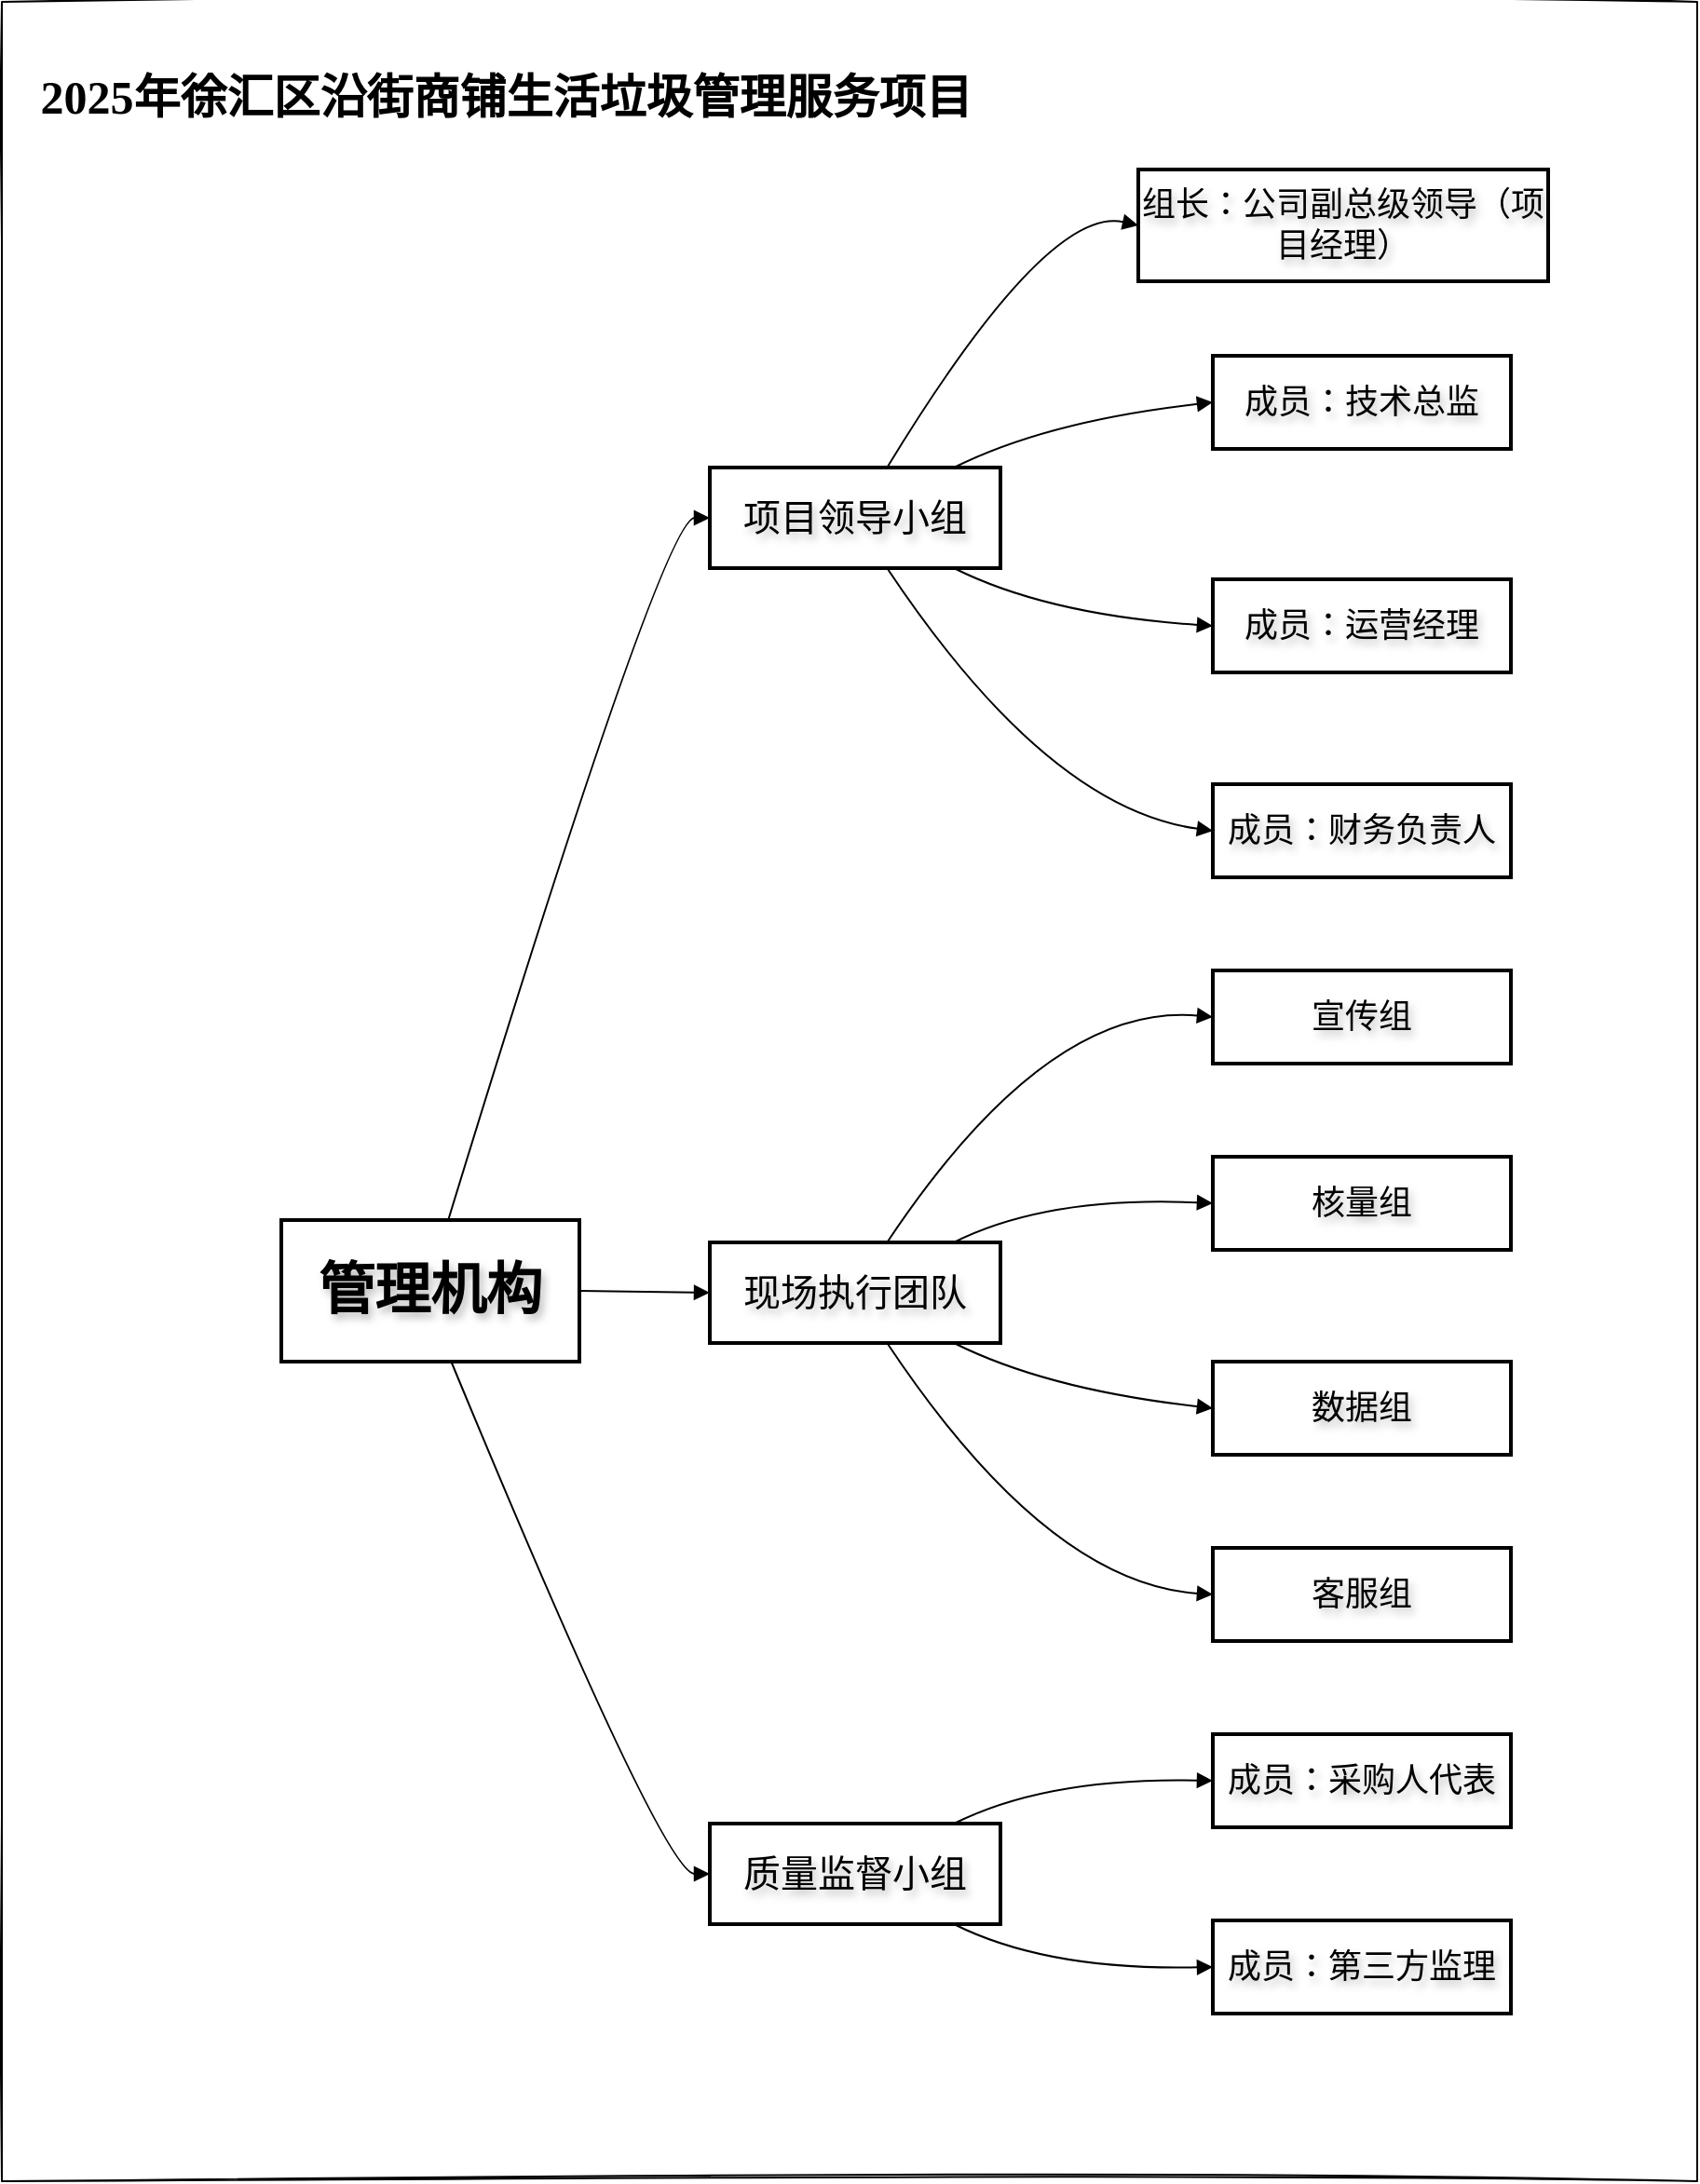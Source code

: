<mxfile version="26.2.12">
  <diagram id="C5RBs43oDa-KdzZeNtuy" name="Page-1">
    <mxGraphModel dx="1648" dy="2138" grid="1" gridSize="10" guides="1" tooltips="1" connect="1" arrows="1" fold="1" page="1" pageScale="1" pageWidth="827" pageHeight="1169" math="0" shadow="0">
      <root>
        <mxCell id="WIyWlLk6GJQsqaUBKTNV-0" />
        <mxCell id="WIyWlLk6GJQsqaUBKTNV-1" parent="WIyWlLk6GJQsqaUBKTNV-0" />
        <mxCell id="42EEFeFm0QrcEyeCjbr3-292" value="&lt;div&gt;&lt;b&gt;&lt;font style=&quot;font-size: 25px;&quot;&gt;&lt;br&gt;&lt;/font&gt;&lt;/b&gt;&lt;/div&gt;&lt;div&gt;&lt;b style=&quot;background-color: transparent;&quot;&gt;&lt;font style=&quot;font-size: 25px;&quot;&gt;&amp;nbsp; &amp;nbsp;2025年徐汇区沿街商铺生活垃圾管理服务项目&lt;/font&gt;&lt;/b&gt;&lt;br&gt;&lt;/div&gt;" style="rounded=0;whiteSpace=wrap;html=1;sketch=1;hachureGap=4;jiggle=2;curveFitting=1;fontFamily=Verdana;verticalAlign=top;align=left;fontSize=20;fontColor=#000000;" vertex="1" parent="WIyWlLk6GJQsqaUBKTNV-1">
          <mxGeometry x="400" y="-130" width="910" height="1170" as="geometry" />
        </mxCell>
        <mxCell id="42EEFeFm0QrcEyeCjbr3-265" value="管理机构" style="whiteSpace=wrap;strokeWidth=2;hachureGap=4;fontFamily=Architects Daughter;fontSource=https%3A%2F%2Ffonts.googleapis.com%2Fcss%3Ffamily%3DArchitects%2BDaughter;fontSize=30;fontStyle=1;textShadow=1;" vertex="1" parent="WIyWlLk6GJQsqaUBKTNV-1">
          <mxGeometry x="550" y="524" width="160" height="76" as="geometry" />
        </mxCell>
        <mxCell id="42EEFeFm0QrcEyeCjbr3-266" value="项目领导小组" style="whiteSpace=wrap;strokeWidth=2;hachureGap=4;fontFamily=Architects Daughter;fontSource=https%3A%2F%2Ffonts.googleapis.com%2Fcss%3Ffamily%3DArchitects%2BDaughter;fontSize=20;fontStyle=0;textShadow=1;" vertex="1" parent="WIyWlLk6GJQsqaUBKTNV-1">
          <mxGeometry x="780" y="120" width="156" height="54" as="geometry" />
        </mxCell>
        <mxCell id="42EEFeFm0QrcEyeCjbr3-267" value="现场执行团队" style="whiteSpace=wrap;strokeWidth=2;hachureGap=4;fontFamily=Architects Daughter;fontSource=https%3A%2F%2Ffonts.googleapis.com%2Fcss%3Ffamily%3DArchitects%2BDaughter;fontSize=20;fontStyle=0;textShadow=1;" vertex="1" parent="WIyWlLk6GJQsqaUBKTNV-1">
          <mxGeometry x="780" y="536" width="156" height="54" as="geometry" />
        </mxCell>
        <mxCell id="42EEFeFm0QrcEyeCjbr3-268" value="质量监督小组" style="whiteSpace=wrap;strokeWidth=2;hachureGap=4;fontFamily=Architects Daughter;fontSource=https%3A%2F%2Ffonts.googleapis.com%2Fcss%3Ffamily%3DArchitects%2BDaughter;fontSize=20;fontStyle=0;textShadow=1;" vertex="1" parent="WIyWlLk6GJQsqaUBKTNV-1">
          <mxGeometry x="780" y="848" width="156" height="54" as="geometry" />
        </mxCell>
        <mxCell id="42EEFeFm0QrcEyeCjbr3-269" value="组长：公司副总级领导（项目经理）" style="whiteSpace=wrap;strokeWidth=2;hachureGap=4;fontFamily=Architects Daughter;fontSource=https%3A%2F%2Ffonts.googleapis.com%2Fcss%3Ffamily%3DArchitects%2BDaughter;fontSize=18;fontStyle=0;textShadow=1;" vertex="1" parent="WIyWlLk6GJQsqaUBKTNV-1">
          <mxGeometry x="1010" y="-40" width="220" height="60" as="geometry" />
        </mxCell>
        <mxCell id="42EEFeFm0QrcEyeCjbr3-270" value="成员：技术总监" style="whiteSpace=wrap;strokeWidth=2;hachureGap=4;fontFamily=Architects Daughter;fontSource=https%3A%2F%2Ffonts.googleapis.com%2Fcss%3Ffamily%3DArchitects%2BDaughter;fontSize=18;fontStyle=0;textShadow=1;" vertex="1" parent="WIyWlLk6GJQsqaUBKTNV-1">
          <mxGeometry x="1050" y="60" width="160" height="50" as="geometry" />
        </mxCell>
        <mxCell id="42EEFeFm0QrcEyeCjbr3-271" value="成员：运营经理" style="whiteSpace=wrap;strokeWidth=2;hachureGap=4;fontFamily=Architects Daughter;fontSource=https%3A%2F%2Ffonts.googleapis.com%2Fcss%3Ffamily%3DArchitects%2BDaughter;fontSize=18;fontStyle=0;textShadow=1;" vertex="1" parent="WIyWlLk6GJQsqaUBKTNV-1">
          <mxGeometry x="1050" y="180" width="160" height="50" as="geometry" />
        </mxCell>
        <mxCell id="42EEFeFm0QrcEyeCjbr3-272" value="成员：财务负责人" style="whiteSpace=wrap;strokeWidth=2;hachureGap=4;fontFamily=Architects Daughter;fontSource=https%3A%2F%2Ffonts.googleapis.com%2Fcss%3Ffamily%3DArchitects%2BDaughter;fontSize=18;fontStyle=0;textShadow=1;" vertex="1" parent="WIyWlLk6GJQsqaUBKTNV-1">
          <mxGeometry x="1050" y="290" width="160" height="50" as="geometry" />
        </mxCell>
        <mxCell id="42EEFeFm0QrcEyeCjbr3-273" value="宣传组" style="whiteSpace=wrap;strokeWidth=2;hachureGap=4;fontFamily=Architects Daughter;fontSource=https%3A%2F%2Ffonts.googleapis.com%2Fcss%3Ffamily%3DArchitects%2BDaughter;fontSize=18;fontStyle=0;textShadow=1;" vertex="1" parent="WIyWlLk6GJQsqaUBKTNV-1">
          <mxGeometry x="1050" y="390" width="160" height="50" as="geometry" />
        </mxCell>
        <mxCell id="42EEFeFm0QrcEyeCjbr3-274" value="核量组" style="whiteSpace=wrap;strokeWidth=2;hachureGap=4;fontFamily=Architects Daughter;fontSource=https%3A%2F%2Ffonts.googleapis.com%2Fcss%3Ffamily%3DArchitects%2BDaughter;fontSize=18;fontStyle=0;textShadow=1;" vertex="1" parent="WIyWlLk6GJQsqaUBKTNV-1">
          <mxGeometry x="1050" y="490" width="160" height="50" as="geometry" />
        </mxCell>
        <mxCell id="42EEFeFm0QrcEyeCjbr3-275" value="数据组" style="whiteSpace=wrap;strokeWidth=2;hachureGap=4;fontFamily=Architects Daughter;fontSource=https%3A%2F%2Ffonts.googleapis.com%2Fcss%3Ffamily%3DArchitects%2BDaughter;fontSize=18;fontStyle=0;textShadow=1;" vertex="1" parent="WIyWlLk6GJQsqaUBKTNV-1">
          <mxGeometry x="1050" y="600" width="160" height="50" as="geometry" />
        </mxCell>
        <mxCell id="42EEFeFm0QrcEyeCjbr3-276" value="客服组" style="whiteSpace=wrap;strokeWidth=2;hachureGap=4;fontFamily=Architects Daughter;fontSource=https%3A%2F%2Ffonts.googleapis.com%2Fcss%3Ffamily%3DArchitects%2BDaughter;fontSize=18;fontStyle=0;textShadow=1;" vertex="1" parent="WIyWlLk6GJQsqaUBKTNV-1">
          <mxGeometry x="1050" y="700" width="160" height="50" as="geometry" />
        </mxCell>
        <mxCell id="42EEFeFm0QrcEyeCjbr3-277" value="成员：采购人代表" style="whiteSpace=wrap;strokeWidth=2;hachureGap=4;fontFamily=Architects Daughter;fontSource=https%3A%2F%2Ffonts.googleapis.com%2Fcss%3Ffamily%3DArchitects%2BDaughter;fontSize=18;fontStyle=0;textShadow=1;" vertex="1" parent="WIyWlLk6GJQsqaUBKTNV-1">
          <mxGeometry x="1050" y="800" width="160" height="50" as="geometry" />
        </mxCell>
        <mxCell id="42EEFeFm0QrcEyeCjbr3-278" value="成员：第三方监理" style="whiteSpace=wrap;strokeWidth=2;hachureGap=4;fontFamily=Architects Daughter;fontSource=https%3A%2F%2Ffonts.googleapis.com%2Fcss%3Ffamily%3DArchitects%2BDaughter;fontSize=18;fontStyle=0;textShadow=1;" vertex="1" parent="WIyWlLk6GJQsqaUBKTNV-1">
          <mxGeometry x="1050" y="900" width="160" height="50" as="geometry" />
        </mxCell>
        <mxCell id="42EEFeFm0QrcEyeCjbr3-279" value="" style="curved=1;startArrow=none;endArrow=block;exitX=0.56;exitY=0;entryX=0;entryY=0.5;rounded=0;hachureGap=4;fontFamily=Architects Daughter;fontSource=https%3A%2F%2Ffonts.googleapis.com%2Fcss%3Ffamily%3DArchitects%2BDaughter;fontSize=20;fontStyle=0;textShadow=1;" edge="1" parent="WIyWlLk6GJQsqaUBKTNV-1" source="42EEFeFm0QrcEyeCjbr3-265" target="42EEFeFm0QrcEyeCjbr3-266">
          <mxGeometry relative="1" as="geometry">
            <Array as="points">
              <mxPoint x="755" y="147" />
            </Array>
          </mxGeometry>
        </mxCell>
        <mxCell id="42EEFeFm0QrcEyeCjbr3-280" value="" style="curved=1;startArrow=none;endArrow=block;exitX=1;exitY=0.5;entryX=0;entryY=0.5;rounded=0;hachureGap=4;fontFamily=Architects Daughter;fontSource=https%3A%2F%2Ffonts.googleapis.com%2Fcss%3Ffamily%3DArchitects%2BDaughter;fontSize=20;fontStyle=0;textShadow=1;" edge="1" parent="WIyWlLk6GJQsqaUBKTNV-1" source="42EEFeFm0QrcEyeCjbr3-265" target="42EEFeFm0QrcEyeCjbr3-267">
          <mxGeometry relative="1" as="geometry">
            <Array as="points" />
          </mxGeometry>
        </mxCell>
        <mxCell id="42EEFeFm0QrcEyeCjbr3-281" value="" style="curved=1;startArrow=none;endArrow=block;exitX=0.57;exitY=1;entryX=0;entryY=0.5;rounded=0;hachureGap=4;fontFamily=Architects Daughter;fontSource=https%3A%2F%2Ffonts.googleapis.com%2Fcss%3Ffamily%3DArchitects%2BDaughter;fontSize=20;fontStyle=0;textShadow=1;" edge="1" parent="WIyWlLk6GJQsqaUBKTNV-1" source="42EEFeFm0QrcEyeCjbr3-265" target="42EEFeFm0QrcEyeCjbr3-268">
          <mxGeometry relative="1" as="geometry">
            <Array as="points">
              <mxPoint x="755" y="875" />
            </Array>
          </mxGeometry>
        </mxCell>
        <mxCell id="42EEFeFm0QrcEyeCjbr3-282" value="" style="curved=1;startArrow=none;endArrow=block;exitX=0.61;exitY=0;entryX=0;entryY=0.5;rounded=0;hachureGap=4;fontFamily=Architects Daughter;fontSource=https%3A%2F%2Ffonts.googleapis.com%2Fcss%3Ffamily%3DArchitects%2BDaughter;fontSize=20;fontStyle=0;textShadow=1;" edge="1" parent="WIyWlLk6GJQsqaUBKTNV-1" source="42EEFeFm0QrcEyeCjbr3-266" target="42EEFeFm0QrcEyeCjbr3-269">
          <mxGeometry relative="1" as="geometry">
            <Array as="points">
              <mxPoint x="961" y="-21" />
            </Array>
          </mxGeometry>
        </mxCell>
        <mxCell id="42EEFeFm0QrcEyeCjbr3-283" value="" style="curved=1;startArrow=none;endArrow=block;exitX=0.84;exitY=0;entryX=0;entryY=0.5;rounded=0;hachureGap=4;fontFamily=Architects Daughter;fontSource=https%3A%2F%2Ffonts.googleapis.com%2Fcss%3Ffamily%3DArchitects%2BDaughter;fontSize=20;fontStyle=0;textShadow=1;" edge="1" parent="WIyWlLk6GJQsqaUBKTNV-1" source="42EEFeFm0QrcEyeCjbr3-266" target="42EEFeFm0QrcEyeCjbr3-270">
          <mxGeometry relative="1" as="geometry">
            <Array as="points">
              <mxPoint x="961" y="95" />
            </Array>
          </mxGeometry>
        </mxCell>
        <mxCell id="42EEFeFm0QrcEyeCjbr3-284" value="" style="curved=1;startArrow=none;endArrow=block;exitX=0.84;exitY=1;entryX=0;entryY=0.5;rounded=0;hachureGap=4;fontFamily=Architects Daughter;fontSource=https%3A%2F%2Ffonts.googleapis.com%2Fcss%3Ffamily%3DArchitects%2BDaughter;fontSize=20;fontStyle=0;textShadow=1;" edge="1" parent="WIyWlLk6GJQsqaUBKTNV-1" source="42EEFeFm0QrcEyeCjbr3-266" target="42EEFeFm0QrcEyeCjbr3-271">
          <mxGeometry relative="1" as="geometry">
            <Array as="points">
              <mxPoint x="961" y="199" />
            </Array>
          </mxGeometry>
        </mxCell>
        <mxCell id="42EEFeFm0QrcEyeCjbr3-285" value="" style="curved=1;startArrow=none;endArrow=block;exitX=0.61;exitY=1;entryX=0;entryY=0.5;rounded=0;hachureGap=4;fontFamily=Architects Daughter;fontSource=https%3A%2F%2Ffonts.googleapis.com%2Fcss%3Ffamily%3DArchitects%2BDaughter;fontSize=20;fontStyle=0;textShadow=1;" edge="1" parent="WIyWlLk6GJQsqaUBKTNV-1" source="42EEFeFm0QrcEyeCjbr3-266" target="42EEFeFm0QrcEyeCjbr3-272">
          <mxGeometry relative="1" as="geometry">
            <Array as="points">
              <mxPoint x="961" y="303" />
            </Array>
          </mxGeometry>
        </mxCell>
        <mxCell id="42EEFeFm0QrcEyeCjbr3-286" value="" style="curved=1;startArrow=none;endArrow=block;exitX=0.61;exitY=0;entryX=0;entryY=0.5;rounded=0;hachureGap=4;fontFamily=Architects Daughter;fontSource=https%3A%2F%2Ffonts.googleapis.com%2Fcss%3Ffamily%3DArchitects%2BDaughter;fontSize=20;fontStyle=0;textShadow=1;" edge="1" parent="WIyWlLk6GJQsqaUBKTNV-1" source="42EEFeFm0QrcEyeCjbr3-267" target="42EEFeFm0QrcEyeCjbr3-273">
          <mxGeometry relative="1" as="geometry">
            <Array as="points">
              <mxPoint x="961" y="407" />
            </Array>
          </mxGeometry>
        </mxCell>
        <mxCell id="42EEFeFm0QrcEyeCjbr3-287" value="" style="curved=1;startArrow=none;endArrow=block;exitX=0.84;exitY=0;entryX=0;entryY=0.5;rounded=0;hachureGap=4;fontFamily=Architects Daughter;fontSource=https%3A%2F%2Ffonts.googleapis.com%2Fcss%3Ffamily%3DArchitects%2BDaughter;fontSize=20;fontStyle=0;textShadow=1;" edge="1" parent="WIyWlLk6GJQsqaUBKTNV-1" source="42EEFeFm0QrcEyeCjbr3-267" target="42EEFeFm0QrcEyeCjbr3-274">
          <mxGeometry relative="1" as="geometry">
            <Array as="points">
              <mxPoint x="961" y="511" />
            </Array>
          </mxGeometry>
        </mxCell>
        <mxCell id="42EEFeFm0QrcEyeCjbr3-288" value="" style="curved=1;startArrow=none;endArrow=block;exitX=0.84;exitY=1;entryX=0;entryY=0.5;rounded=0;hachureGap=4;fontFamily=Architects Daughter;fontSource=https%3A%2F%2Ffonts.googleapis.com%2Fcss%3Ffamily%3DArchitects%2BDaughter;fontSize=20;fontStyle=0;textShadow=1;" edge="1" parent="WIyWlLk6GJQsqaUBKTNV-1" source="42EEFeFm0QrcEyeCjbr3-267" target="42EEFeFm0QrcEyeCjbr3-275">
          <mxGeometry relative="1" as="geometry">
            <Array as="points">
              <mxPoint x="961" y="615" />
            </Array>
          </mxGeometry>
        </mxCell>
        <mxCell id="42EEFeFm0QrcEyeCjbr3-289" value="" style="curved=1;startArrow=none;endArrow=block;exitX=0.61;exitY=1;entryX=0;entryY=0.5;rounded=0;hachureGap=4;fontFamily=Architects Daughter;fontSource=https%3A%2F%2Ffonts.googleapis.com%2Fcss%3Ffamily%3DArchitects%2BDaughter;fontSize=20;fontStyle=0;textShadow=1;" edge="1" parent="WIyWlLk6GJQsqaUBKTNV-1" source="42EEFeFm0QrcEyeCjbr3-267" target="42EEFeFm0QrcEyeCjbr3-276">
          <mxGeometry relative="1" as="geometry">
            <Array as="points">
              <mxPoint x="961" y="719" />
            </Array>
          </mxGeometry>
        </mxCell>
        <mxCell id="42EEFeFm0QrcEyeCjbr3-290" value="" style="curved=1;startArrow=none;endArrow=block;exitX=0.84;exitY=0;entryX=0;entryY=0.5;rounded=0;hachureGap=4;fontFamily=Architects Daughter;fontSource=https%3A%2F%2Ffonts.googleapis.com%2Fcss%3Ffamily%3DArchitects%2BDaughter;fontSize=20;fontStyle=0;textShadow=1;" edge="1" parent="WIyWlLk6GJQsqaUBKTNV-1" source="42EEFeFm0QrcEyeCjbr3-268" target="42EEFeFm0QrcEyeCjbr3-277">
          <mxGeometry relative="1" as="geometry">
            <Array as="points">
              <mxPoint x="961" y="823" />
            </Array>
          </mxGeometry>
        </mxCell>
        <mxCell id="42EEFeFm0QrcEyeCjbr3-291" value="" style="curved=1;startArrow=none;endArrow=block;exitX=0.84;exitY=1;entryX=0;entryY=0.5;rounded=0;hachureGap=4;fontFamily=Architects Daughter;fontSource=https%3A%2F%2Ffonts.googleapis.com%2Fcss%3Ffamily%3DArchitects%2BDaughter;fontSize=20;fontStyle=0;textShadow=1;" edge="1" parent="WIyWlLk6GJQsqaUBKTNV-1" source="42EEFeFm0QrcEyeCjbr3-268" target="42EEFeFm0QrcEyeCjbr3-278">
          <mxGeometry relative="1" as="geometry">
            <Array as="points">
              <mxPoint x="961" y="927" />
            </Array>
          </mxGeometry>
        </mxCell>
      </root>
    </mxGraphModel>
  </diagram>
</mxfile>
